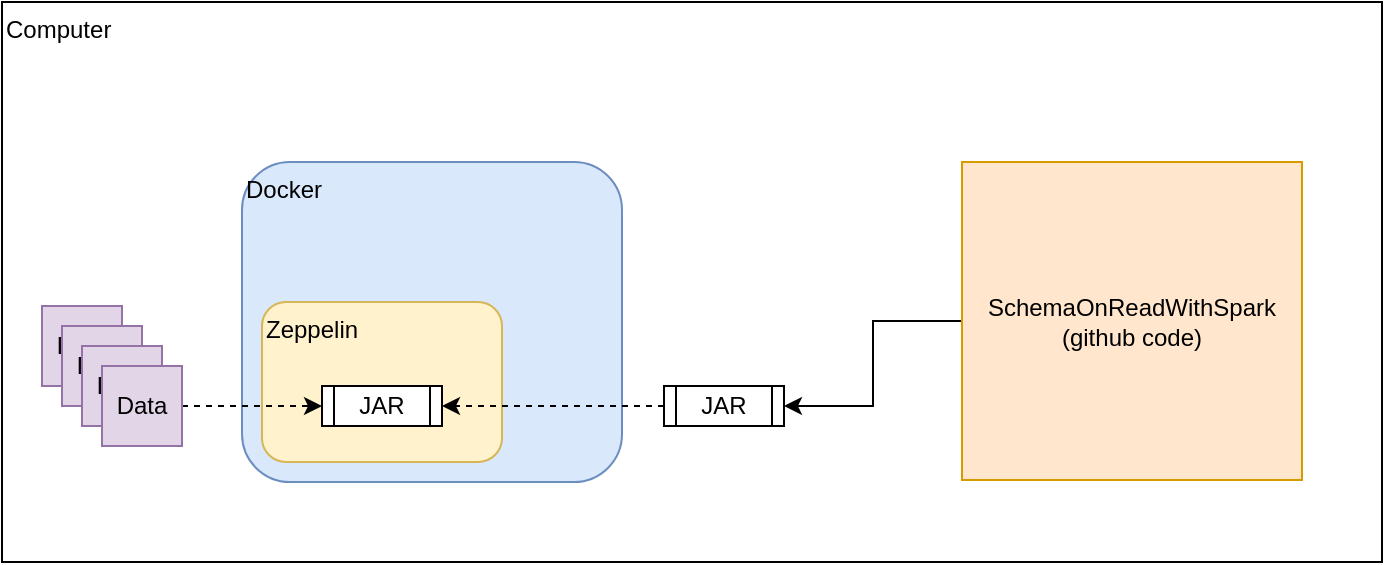 <mxfile version="11.1.5" type="device" pages="1"><diagram id="gDKsMyvItp0acl87tYvP" name="Page-1"><mxGraphModel dx="946" dy="550" grid="1" gridSize="10" guides="1" tooltips="1" connect="1" arrows="1" fold="1" page="1" pageScale="1" pageWidth="827" pageHeight="1169" math="0" shadow="0"><root><mxCell id="0"/><mxCell id="1" parent="0"/><mxCell id="U2LdqXXQ1UvBiT0nzrIV-14" value="Computer" style="rounded=0;whiteSpace=wrap;html=1;align=left;verticalAlign=top;" vertex="1" parent="1"><mxGeometry x="10" y="10" width="690" height="280" as="geometry"/></mxCell><mxCell id="U2LdqXXQ1UvBiT0nzrIV-2" value="Docker" style="rounded=1;whiteSpace=wrap;html=1;verticalAlign=top;align=left;fillColor=#dae8fc;strokeColor=#6c8ebf;" vertex="1" parent="1"><mxGeometry x="130" y="90" width="190" height="160" as="geometry"/></mxCell><mxCell id="U2LdqXXQ1UvBiT0nzrIV-3" value="Zeppelin" style="rounded=1;whiteSpace=wrap;html=1;align=left;verticalAlign=top;fillColor=#fff2cc;strokeColor=#d6b656;" vertex="1" parent="1"><mxGeometry x="140" y="160" width="120" height="80" as="geometry"/></mxCell><mxCell id="U2LdqXXQ1UvBiT0nzrIV-8" style="edgeStyle=orthogonalEdgeStyle;rounded=0;orthogonalLoop=1;jettySize=auto;html=1;exitX=0;exitY=0.5;exitDx=0;exitDy=0;entryX=1;entryY=0.5;entryDx=0;entryDy=0;dashed=1;" edge="1" parent="1" source="U2LdqXXQ1UvBiT0nzrIV-4" target="U2LdqXXQ1UvBiT0nzrIV-5"><mxGeometry relative="1" as="geometry"/></mxCell><mxCell id="U2LdqXXQ1UvBiT0nzrIV-4" value="JAR" style="shape=process;whiteSpace=wrap;html=1;backgroundOutline=1;align=center;" vertex="1" parent="1"><mxGeometry x="341" y="202" width="60" height="20" as="geometry"/></mxCell><mxCell id="U2LdqXXQ1UvBiT0nzrIV-5" value="JAR" style="shape=process;whiteSpace=wrap;html=1;backgroundOutline=1;align=center;" vertex="1" parent="1"><mxGeometry x="170" y="202" width="60" height="20" as="geometry"/></mxCell><mxCell id="U2LdqXXQ1UvBiT0nzrIV-7" style="edgeStyle=orthogonalEdgeStyle;rounded=0;orthogonalLoop=1;jettySize=auto;html=1;exitX=0;exitY=0.5;exitDx=0;exitDy=0;entryX=1;entryY=0.5;entryDx=0;entryDy=0;" edge="1" parent="1" source="U2LdqXXQ1UvBiT0nzrIV-6" target="U2LdqXXQ1UvBiT0nzrIV-4"><mxGeometry relative="1" as="geometry"/></mxCell><mxCell id="U2LdqXXQ1UvBiT0nzrIV-6" value="&lt;div&gt;SchemaOnReadWithSpark&lt;/div&gt;&lt;div&gt;(github code)&lt;br&gt;&lt;/div&gt;" style="rounded=0;whiteSpace=wrap;html=1;align=center;fillColor=#ffe6cc;strokeColor=#d79b00;" vertex="1" parent="1"><mxGeometry x="490" y="90" width="170" height="159" as="geometry"/></mxCell><mxCell id="U2LdqXXQ1UvBiT0nzrIV-9" value="Data" style="whiteSpace=wrap;html=1;aspect=fixed;align=center;fillColor=#e1d5e7;strokeColor=#9673a6;" vertex="1" parent="1"><mxGeometry x="30" y="162" width="40" height="40" as="geometry"/></mxCell><mxCell id="U2LdqXXQ1UvBiT0nzrIV-10" value="Data" style="whiteSpace=wrap;html=1;aspect=fixed;align=center;fillColor=#e1d5e7;strokeColor=#9673a6;" vertex="1" parent="1"><mxGeometry x="40" y="172" width="40" height="40" as="geometry"/></mxCell><mxCell id="U2LdqXXQ1UvBiT0nzrIV-11" value="Data" style="whiteSpace=wrap;html=1;aspect=fixed;align=center;fillColor=#e1d5e7;strokeColor=#9673a6;" vertex="1" parent="1"><mxGeometry x="50" y="182" width="40" height="40" as="geometry"/></mxCell><mxCell id="U2LdqXXQ1UvBiT0nzrIV-13" style="edgeStyle=orthogonalEdgeStyle;rounded=0;orthogonalLoop=1;jettySize=auto;html=1;exitX=1;exitY=0.5;exitDx=0;exitDy=0;entryX=0;entryY=0.5;entryDx=0;entryDy=0;dashed=1;" edge="1" parent="1" source="U2LdqXXQ1UvBiT0nzrIV-12" target="U2LdqXXQ1UvBiT0nzrIV-5"><mxGeometry relative="1" as="geometry"/></mxCell><mxCell id="U2LdqXXQ1UvBiT0nzrIV-12" value="Data" style="whiteSpace=wrap;html=1;aspect=fixed;align=center;fillColor=#e1d5e7;strokeColor=#9673a6;" vertex="1" parent="1"><mxGeometry x="60" y="192" width="40" height="40" as="geometry"/></mxCell></root></mxGraphModel></diagram></mxfile>